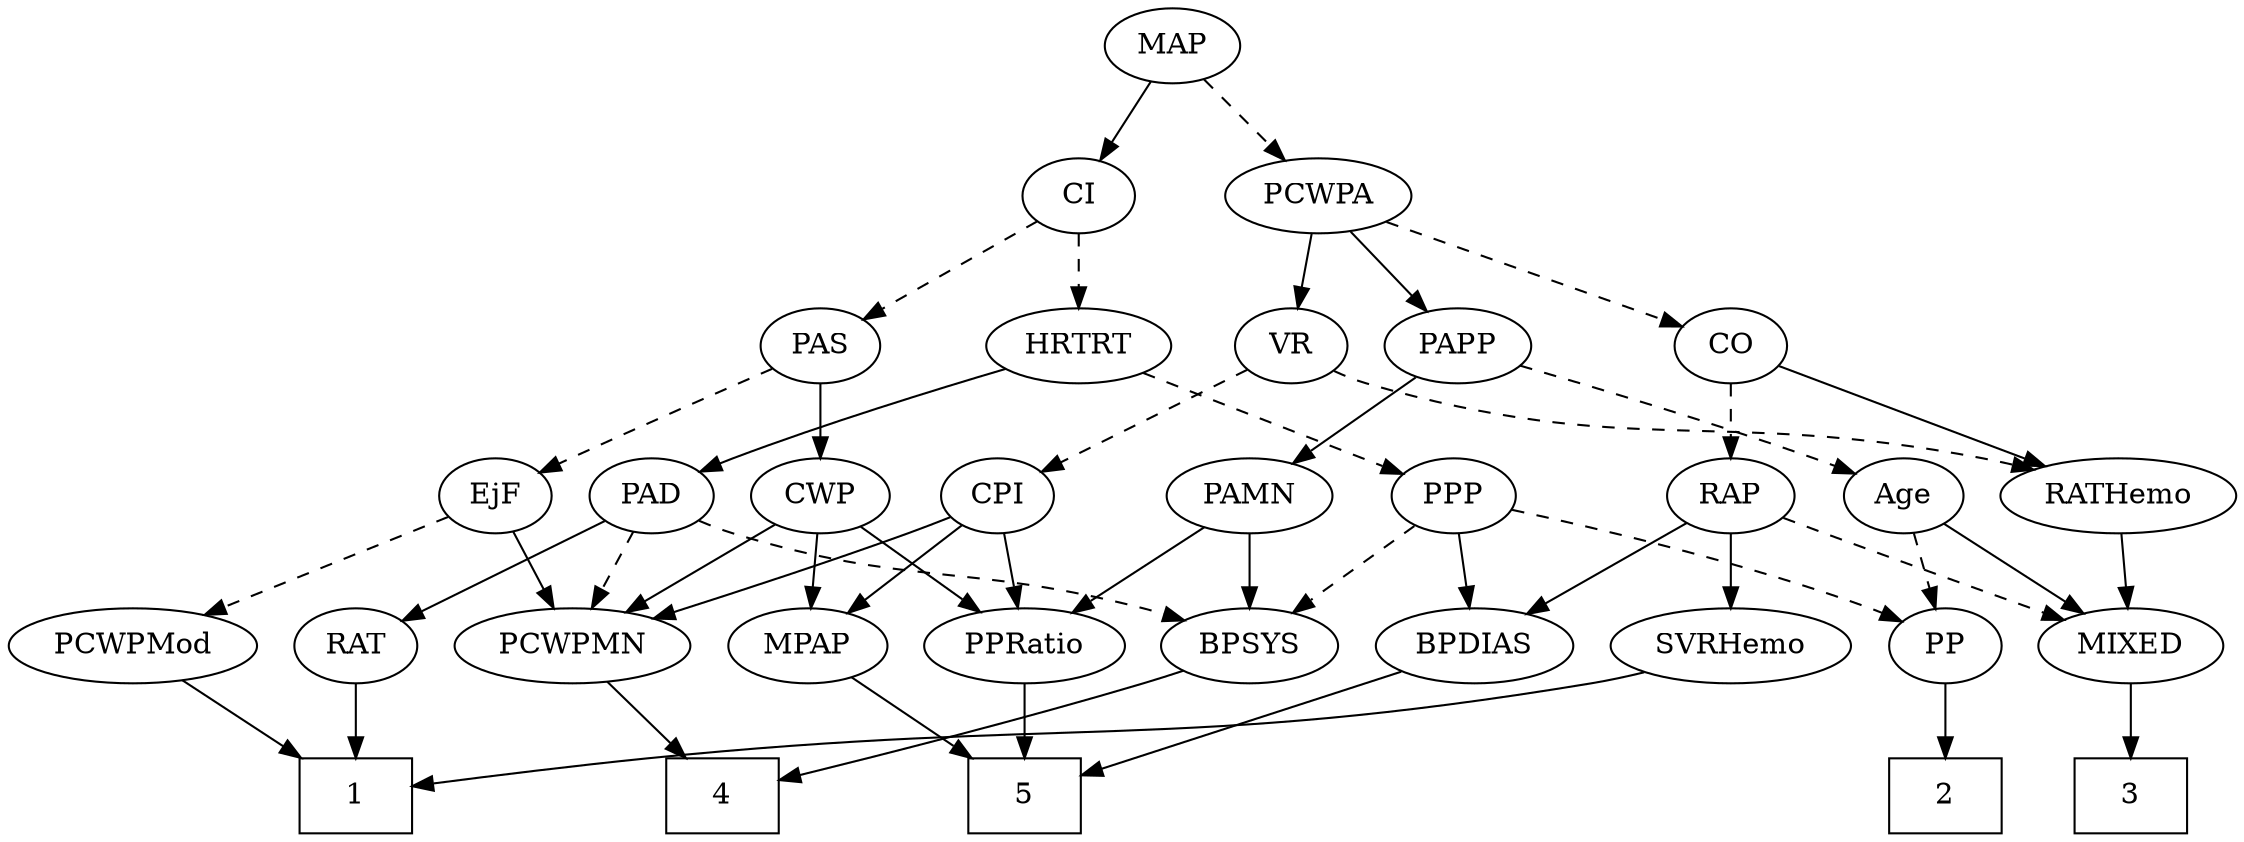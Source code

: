 strict digraph {
	graph [bb="0,0,965.39,396"];
	node [label="\N"];
	1	[height=0.5,
		pos="149,18",
		shape=box,
		width=0.75];
	2	[height=0.5,
		pos="838,18",
		shape=box,
		width=0.75];
	3	[height=0.5,
		pos="923,18",
		shape=box,
		width=0.75];
	4	[height=0.5,
		pos="306,18",
		shape=box,
		width=0.75];
	5	[height=0.5,
		pos="440,18",
		shape=box,
		width=0.75];
	RAP	[height=0.5,
		pos="743,162",
		width=0.77632];
	SVRHemo	[height=0.5,
		pos="743,90",
		width=1.3902];
	RAP -> SVRHemo	[pos="e,743,108.1 743,143.7 743,135.98 743,126.71 743,118.11",
		style=solid];
	MIXED	[height=0.5,
		pos="923,90",
		width=1.1193];
	RAP -> MIXED	[pos="e,893.57,102.31 766.19,151.79 772.6,149.26 779.57,146.51 786,144 818.99,131.09 856.53,116.59 883.95,106.02",
		style=dashed];
	BPDIAS	[height=0.5,
		pos="633,90",
		width=1.1735];
	RAP -> BPDIAS	[pos="e,655.74,105.47 723.83,148.81 707.39,138.34 683.39,123.07 664.18,110.84",
		style=solid];
	PAS	[height=0.5,
		pos="351,234",
		width=0.75];
	CWP	[height=0.5,
		pos="351,162",
		width=0.84854];
	PAS -> CWP	[pos="e,351,180.1 351,215.7 351,207.98 351,198.71 351,190.11",
		style=solid];
	EjF	[height=0.5,
		pos="200,162",
		width=0.75];
	PAS -> EjF	[pos="e,221.3,173.1 329.35,223.1 306.21,212.49 268.47,195.15 236,180 234.21,179.17 232.38,178.31 230.53,177.44",
		style=dashed];
	PAD	[height=0.5,
		pos="274,162",
		width=0.79437];
	PCWPMN	[height=0.5,
		pos="244,90",
		width=1.3902];
	PAD -> PCWPMN	[pos="e,251.26,107.96 266.89,144.41 263.42,136.34 259.18,126.43 255.29,117.35",
		style=dashed];
	BPSYS	[height=0.5,
		pos="535,90",
		width=1.0471];
	PAD -> BPSYS	[pos="e,507,102.13 295.57,150.07 300.55,147.84 305.89,145.67 311,144 387.73,118.98 411.35,130.06 489,108 491.76,107.21 494.59,106.34 497.43,\
105.42",
		style=dashed];
	RAT	[height=0.5,
		pos="149,90",
		width=0.75827];
	PAD -> RAT	[pos="e,169.25,102.34 253.35,149.44 232.88,137.97 201.3,120.29 178.25,107.38",
		style=solid];
	PAMN	[height=0.5,
		pos="535,162",
		width=1.011];
	PAMN -> BPSYS	[pos="e,535,108.1 535,143.7 535,135.98 535,126.71 535,118.11",
		style=solid];
	PPRatio	[height=0.5,
		pos="440,90",
		width=1.1013];
	PAMN -> PPRatio	[pos="e,459.98,105.73 515.31,146.5 501.65,136.43 483.24,122.86 468.04,111.67",
		style=solid];
	CWP -> PCWPMN	[pos="e,267.22,106.19 331.37,148.16 315.82,137.99 293.77,123.56 275.72,111.75",
		style=solid];
	MPAP	[height=0.5,
		pos="347,90",
		width=0.97491];
	CWP -> MPAP	[pos="e,347.97,108.1 350.01,143.7 349.57,135.98 349.04,126.71 348.54,118.11",
		style=solid];
	CWP -> PPRatio	[pos="e,420.91,106.01 368.58,147.17 381.2,137.24 398.44,123.68 412.83,112.37",
		style=solid];
	PCWPMod	[height=0.5,
		pos="51.995,90",
		width=1.4443];
	PCWPMod -> 1	[pos="e,125.15,36.211 73.523,73.465 86.307,64.239 102.76,52.368 117.03,42.064",
		style=solid];
	PCWPA	[height=0.5,
		pos="610,306",
		width=1.1555];
	CO	[height=0.5,
		pos="743,234",
		width=0.75];
	PCWPA -> CO	[pos="e,722.55,245.76 635.32,291.67 657.58,279.95 689.98,262.9 713.42,250.56",
		style=dashed];
	PAPP	[height=0.5,
		pos="649,234",
		width=0.88464];
	PCWPA -> PAPP	[pos="e,639.82,251.47 619.24,288.41 623.9,280.04 629.66,269.71 634.86,260.37",
		style=solid];
	VR	[height=0.5,
		pos="572,234",
		width=0.75];
	PCWPA -> VR	[pos="e,580.94,251.47 600.99,288.41 596.45,280.04 590.84,269.71 585.77,260.37",
		style=solid];
	PCWPMN -> 4	[pos="e,290.54,36.447 258.69,72.411 266.19,63.946 275.46,53.472 283.81,44.049",
		style=solid];
	CO -> RAP	[pos="e,743,180.1 743,215.7 743,207.98 743,198.71 743,190.11",
		style=dashed];
	RATHemo	[height=0.5,
		pos="916,162",
		width=1.3721];
	CO -> RATHemo	[pos="e,884.27,175.84 765.61,223.85 793.2,212.68 840.39,193.59 874.56,179.77",
		style=solid];
	CI	[height=0.5,
		pos="471,306",
		width=0.75];
	CI -> PAS	[pos="e,370.84,246.58 451.18,293.44 431.73,282.09 401.84,264.66 379.77,251.78",
		style=dashed];
	HRTRT	[height=0.5,
		pos="471,234",
		width=1.1013];
	CI -> HRTRT	[pos="e,471,252.1 471,287.7 471,279.98 471,270.71 471,262.11",
		style=dashed];
	SVRHemo -> 1	[pos="e,176.33,23.262 707.07,77.45 699.51,75.359 691.54,73.402 684,72 502.41,38.273 453.51,56.855 270,36 241.9,32.808 210.27,28.331 186.39,\
24.774",
		style=solid];
	MIXED -> 3	[pos="e,923,36.104 923,71.697 923,63.983 923,54.712 923,46.112",
		style=solid];
	BPSYS -> 4	[pos="e,333.16,26.208 506.4,78.069 500.66,75.978 494.66,73.863 489,72 438.88,55.507 380.17,38.991 343.04,28.884",
		style=solid];
	BPDIAS -> 5	[pos="e,467.18,28.861 601.99,77.753 567.9,65.389 513.16,45.537 476.89,32.382",
		style=solid];
	HRTRT -> PAD	[pos="e,296.13,173.65 438.75,223.47 406.17,213.57 354.56,197.16 311,180 309.17,179.28 307.31,178.52 305.43,177.73",
		style=solid];
	PPP	[height=0.5,
		pos="625,162",
		width=0.75];
	HRTRT -> PPP	[pos="e,603.07,172.97 498.17,220.65 524.9,208.5 565.66,189.97 593.72,177.22",
		style=dashed];
	RATHemo -> MIXED	[pos="e,921.28,108.1 917.73,143.7 918.5,135.98 919.42,126.71 920.28,118.11",
		style=solid];
	MAP	[height=0.5,
		pos="549,378",
		width=0.84854];
	MAP -> PCWPA	[pos="e,596.07,322.98 562.53,361.46 570.4,352.44 580.47,340.88 589.31,330.73",
		style=dashed];
	MAP -> CI	[pos="e,486.6,321.01 532.83,362.5 521.71,352.51 506.75,339.09 494.33,327.94",
		style=solid];
	MPAP -> 5	[pos="e,417.14,36.204 366.27,74.496 378.63,65.19 394.96,52.898 409.11,42.249",
		style=solid];
	CPI	[height=0.5,
		pos="432,162",
		width=0.75];
	CPI -> PCWPMN	[pos="e,278.92,103.07 409.52,151.46 403.52,148.97 397.03,146.34 391,144 356.79,130.75 317.71,116.71 288.44,106.41",
		style=solid];
	CPI -> MPAP	[pos="e,364.8,105.66 415.61,147.5 403.43,137.47 386.58,123.6 372.62,112.11",
		style=solid];
	CPI -> PPRatio	[pos="e,438.04,108.1 433.97,143.7 434.85,135.98 435.91,126.71 436.9,118.11",
		style=solid];
	PP	[height=0.5,
		pos="838,90",
		width=0.75];
	PP -> 2	[pos="e,838,36.104 838,71.697 838,63.983 838,54.712 838,46.112",
		style=solid];
	PPP -> BPSYS	[pos="e,554.03,105.8 608.07,147.83 595.09,137.74 576.93,123.62 561.96,111.98",
		style=dashed];
	PPP -> BPDIAS	[pos="e,631.04,108.1 626.97,143.7 627.85,135.98 628.91,126.71 629.9,118.11",
		style=solid];
	PPP -> PP	[pos="e,816.9,101.61 650.01,154.78 684.66,145.88 748.98,128.32 802,108 803.83,107.29 805.71,106.54 807.59,105.74",
		style=dashed];
	PAPP -> PAMN	[pos="e,556.94,176.47 628.09,220.16 610.58,209.41 585.37,193.93 565.59,181.79",
		style=solid];
	Age	[height=0.5,
		pos="822,162",
		width=0.75];
	PAPP -> Age	[pos="e,799.56,172.08 674.15,222.82 704.86,210.4 756.81,189.38 790.24,175.85",
		style=dashed];
	VR -> RATHemo	[pos="e,880,174.41 592.52,222.02 597.47,219.74 602.83,217.55 608,216 715.5,183.67 748.3,203.85 858,180 861.92,179.15 865.97,178.17 870.02,\
177.12",
		style=dashed];
	VR -> CPI	[pos="e,453.1,173.55 551.04,222.52 527.43,210.72 488.86,191.43 462.05,178.03",
		style=dashed];
	RAT -> 1	[pos="e,149,36.104 149,71.697 149,63.983 149,54.712 149,46.112",
		style=solid];
	PPRatio -> 5	[pos="e,440,36.104 440,71.697 440,63.983 440,54.712 440,46.112",
		style=solid];
	Age -> MIXED	[pos="e,901.95,105.59 840.05,148.49 854.84,138.24 876.06,123.53 893.33,111.56",
		style=solid];
	Age -> PP	[pos="e,834.05,108.28 825.87,144.05 827.65,136.26 829.81,126.82 831.81,118.08",
		style=dashed];
	EjF -> PCWPMod	[pos="e,81.46,104.94 178.47,150.82 155.5,139.95 118.61,122.51 90.591,109.25",
		style=dashed];
	EjF -> PCWPMN	[pos="e,233.44,107.8 209.98,145.12 215.28,136.68 221.93,126.1 227.94,116.55",
		style=solid];
}
